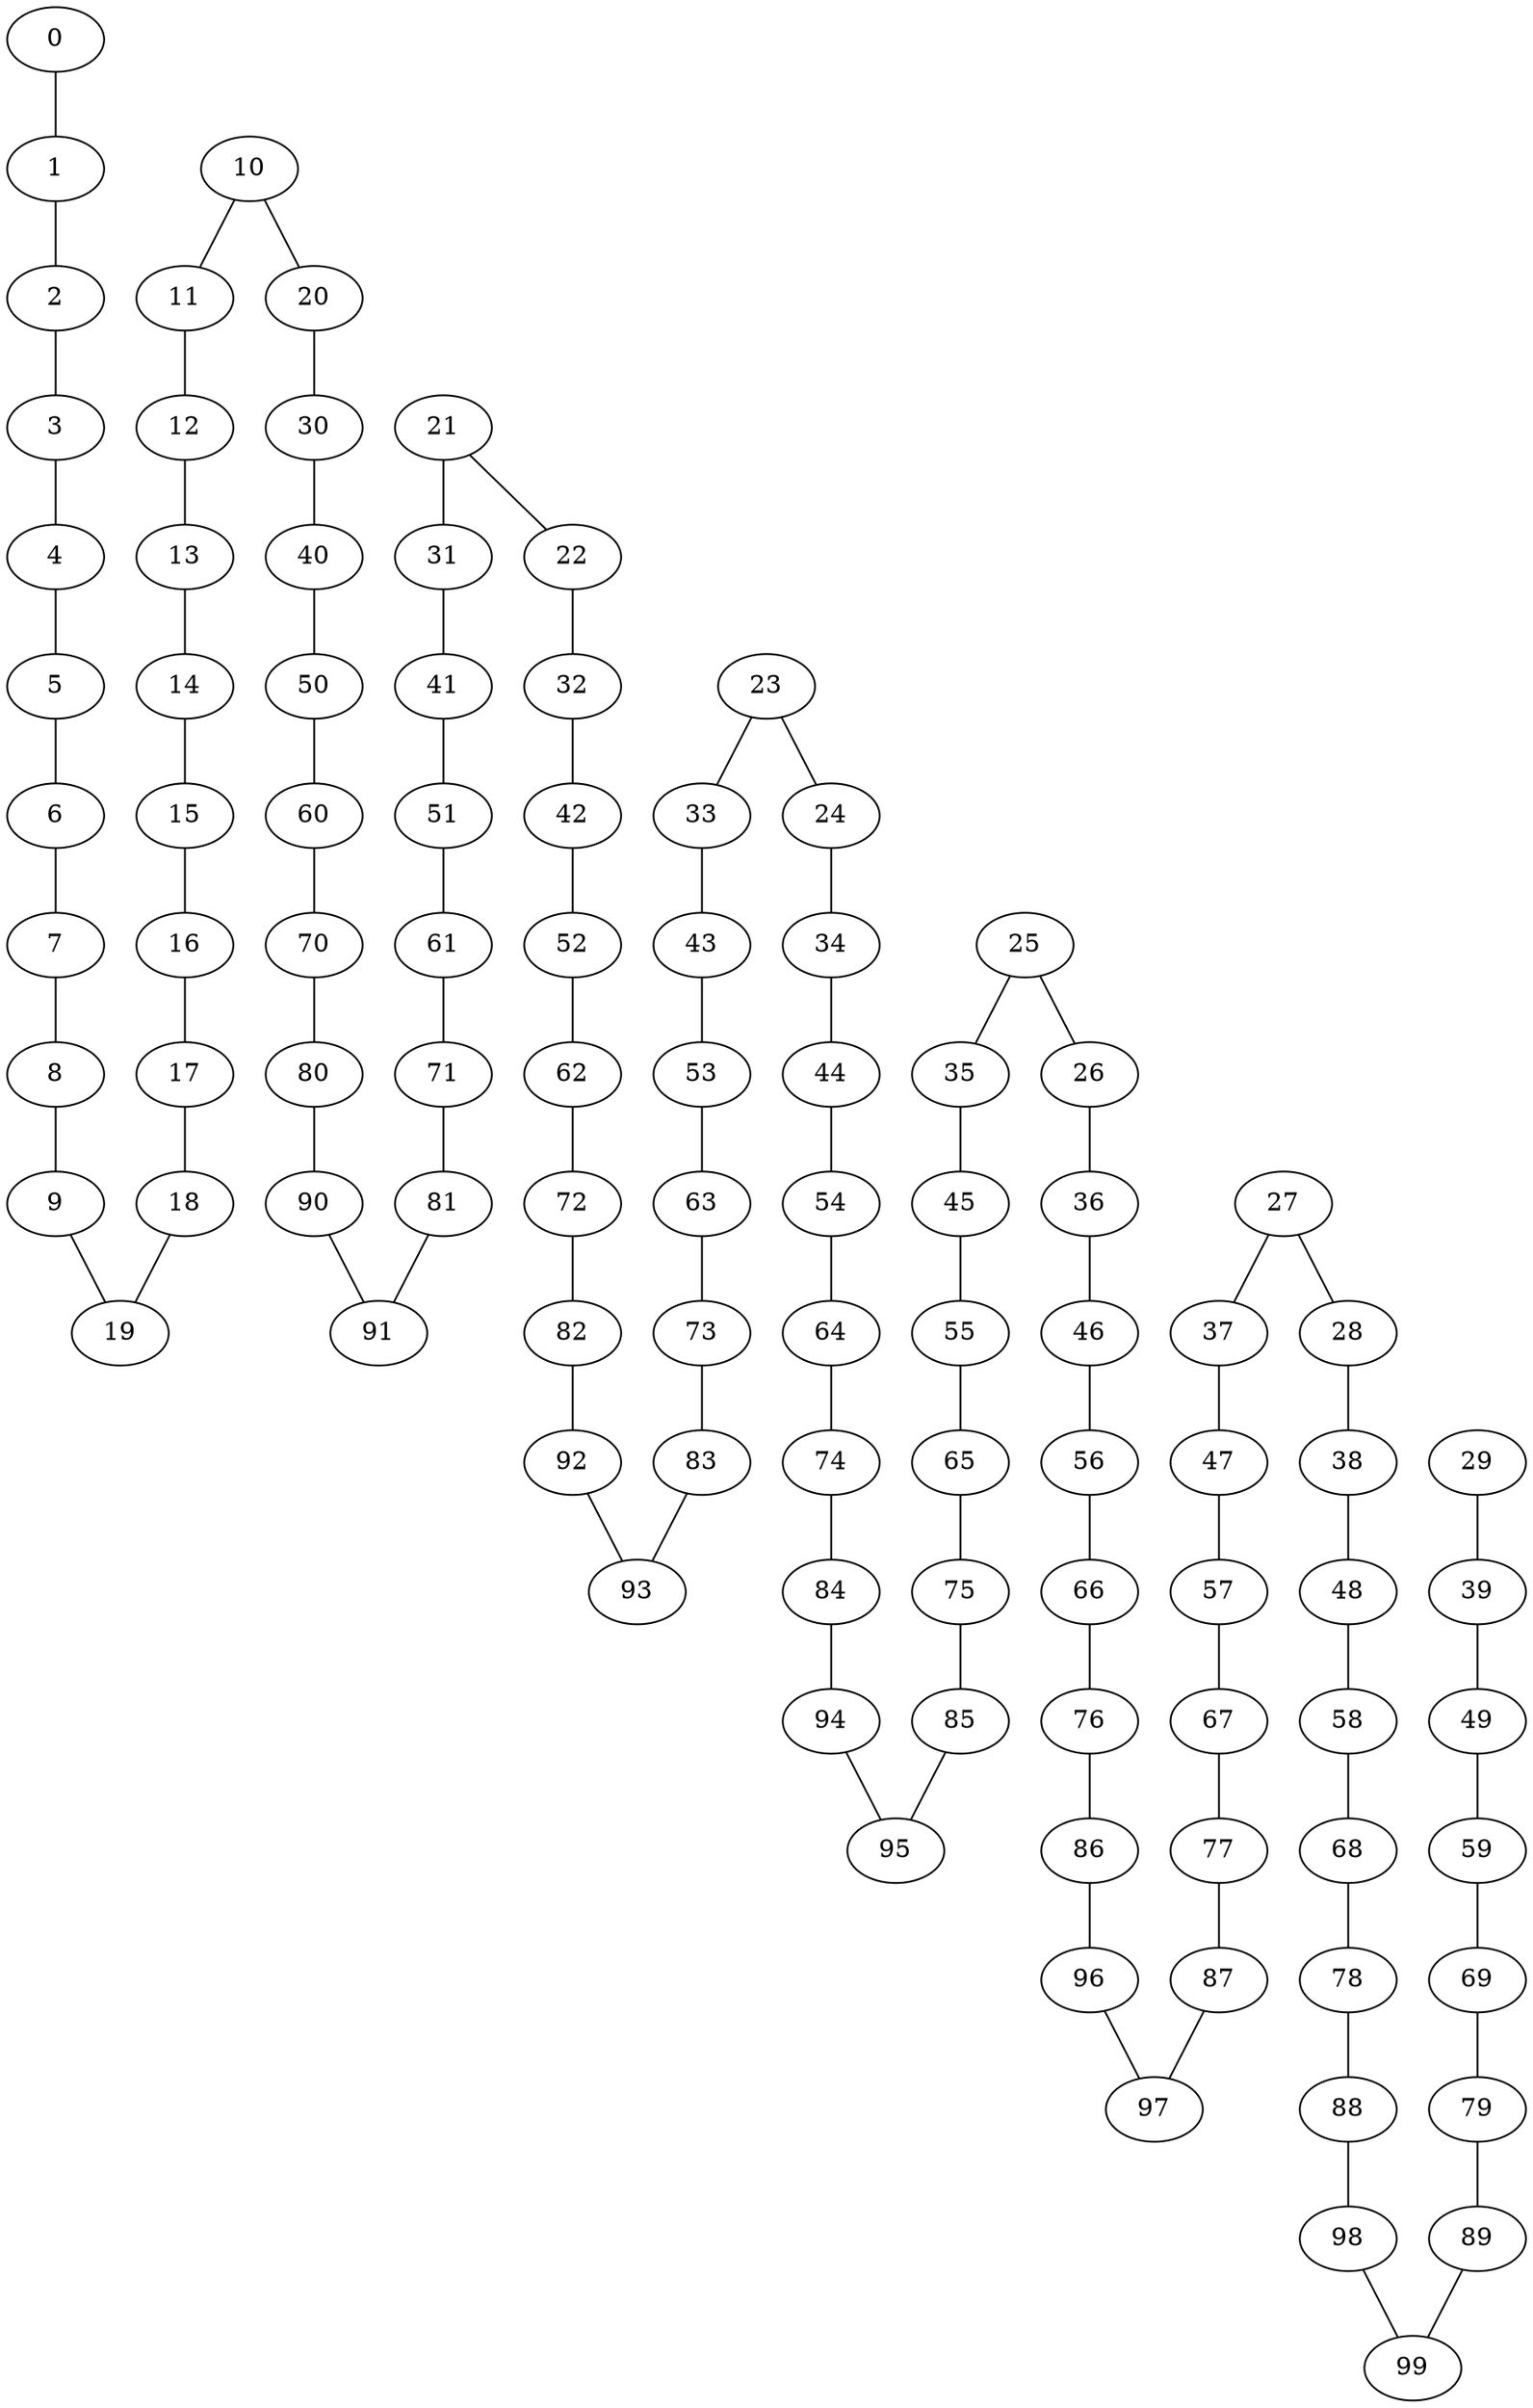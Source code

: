 graph DFS_R_grafoMalla_10_10  {
0;
1;
2;
3;
4;
5;
6;
7;
8;
9;
19;
18;
17;
16;
15;
14;
13;
12;
11;
10;
20;
30;
40;
50;
60;
70;
80;
90;
91;
81;
71;
61;
51;
41;
31;
21;
22;
32;
42;
52;
62;
72;
82;
92;
93;
83;
73;
63;
53;
43;
33;
23;
24;
34;
44;
54;
64;
74;
84;
94;
95;
85;
75;
65;
55;
45;
35;
25;
26;
36;
46;
56;
66;
76;
86;
96;
97;
87;
77;
67;
57;
47;
37;
27;
28;
38;
48;
58;
68;
78;
88;
98;
99;
89;
79;
69;
59;
49;
39;
29;
0 -- 1;
1 -- 2;
2 -- 3;
3 -- 4;
4 -- 5;
5 -- 6;
6 -- 7;
7 -- 8;
8 -- 9;
9 -- 19;
18 -- 19;
17 -- 18;
16 -- 17;
15 -- 16;
14 -- 15;
13 -- 14;
12 -- 13;
11 -- 12;
10 -- 11;
10 -- 20;
20 -- 30;
30 -- 40;
40 -- 50;
50 -- 60;
60 -- 70;
70 -- 80;
80 -- 90;
90 -- 91;
81 -- 91;
71 -- 81;
61 -- 71;
51 -- 61;
41 -- 51;
31 -- 41;
21 -- 31;
21 -- 22;
22 -- 32;
32 -- 42;
42 -- 52;
52 -- 62;
62 -- 72;
72 -- 82;
82 -- 92;
92 -- 93;
83 -- 93;
73 -- 83;
63 -- 73;
53 -- 63;
43 -- 53;
33 -- 43;
23 -- 33;
23 -- 24;
24 -- 34;
34 -- 44;
44 -- 54;
54 -- 64;
64 -- 74;
74 -- 84;
84 -- 94;
94 -- 95;
85 -- 95;
75 -- 85;
65 -- 75;
55 -- 65;
45 -- 55;
35 -- 45;
25 -- 35;
25 -- 26;
26 -- 36;
36 -- 46;
46 -- 56;
56 -- 66;
66 -- 76;
76 -- 86;
86 -- 96;
96 -- 97;
87 -- 97;
77 -- 87;
67 -- 77;
57 -- 67;
47 -- 57;
37 -- 47;
27 -- 37;
27 -- 28;
28 -- 38;
38 -- 48;
48 -- 58;
58 -- 68;
68 -- 78;
78 -- 88;
88 -- 98;
98 -- 99;
89 -- 99;
79 -- 89;
69 -- 79;
59 -- 69;
49 -- 59;
39 -- 49;
29 -- 39;
}